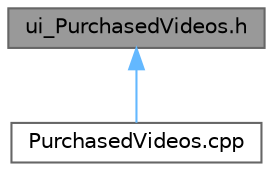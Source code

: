 digraph "ui_PurchasedVideos.h"
{
 // LATEX_PDF_SIZE
  bgcolor="transparent";
  edge [fontname=Helvetica,fontsize=10,labelfontname=Helvetica,labelfontsize=10];
  node [fontname=Helvetica,fontsize=10,shape=box,height=0.2,width=0.4];
  Node1 [id="Node000001",label="ui_PurchasedVideos.h",height=0.2,width=0.4,color="gray40", fillcolor="grey60", style="filled", fontcolor="black",tooltip=" "];
  Node1 -> Node2 [id="edge1_Node000001_Node000002",dir="back",color="steelblue1",style="solid",tooltip=" "];
  Node2 [id="Node000002",label="PurchasedVideos.cpp",height=0.2,width=0.4,color="grey40", fillcolor="white", style="filled",URL="$_purchased_videos_8cpp.html",tooltip="实现 PurchasedVideos 类，管理已购视频界面"];
}
